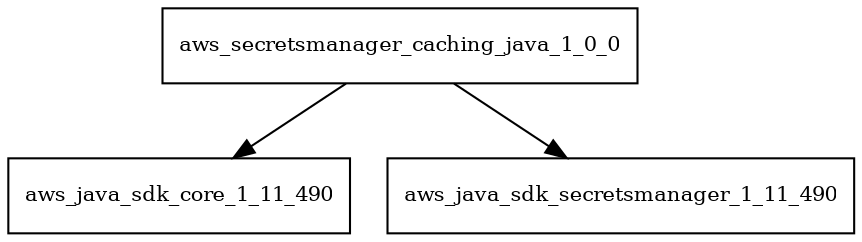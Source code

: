 digraph aws_secretsmanager_caching_java_1_0_0_dependencies {
  node [shape = box, fontsize=10.0];
  aws_secretsmanager_caching_java_1_0_0 -> aws_java_sdk_core_1_11_490;
  aws_secretsmanager_caching_java_1_0_0 -> aws_java_sdk_secretsmanager_1_11_490;
}
